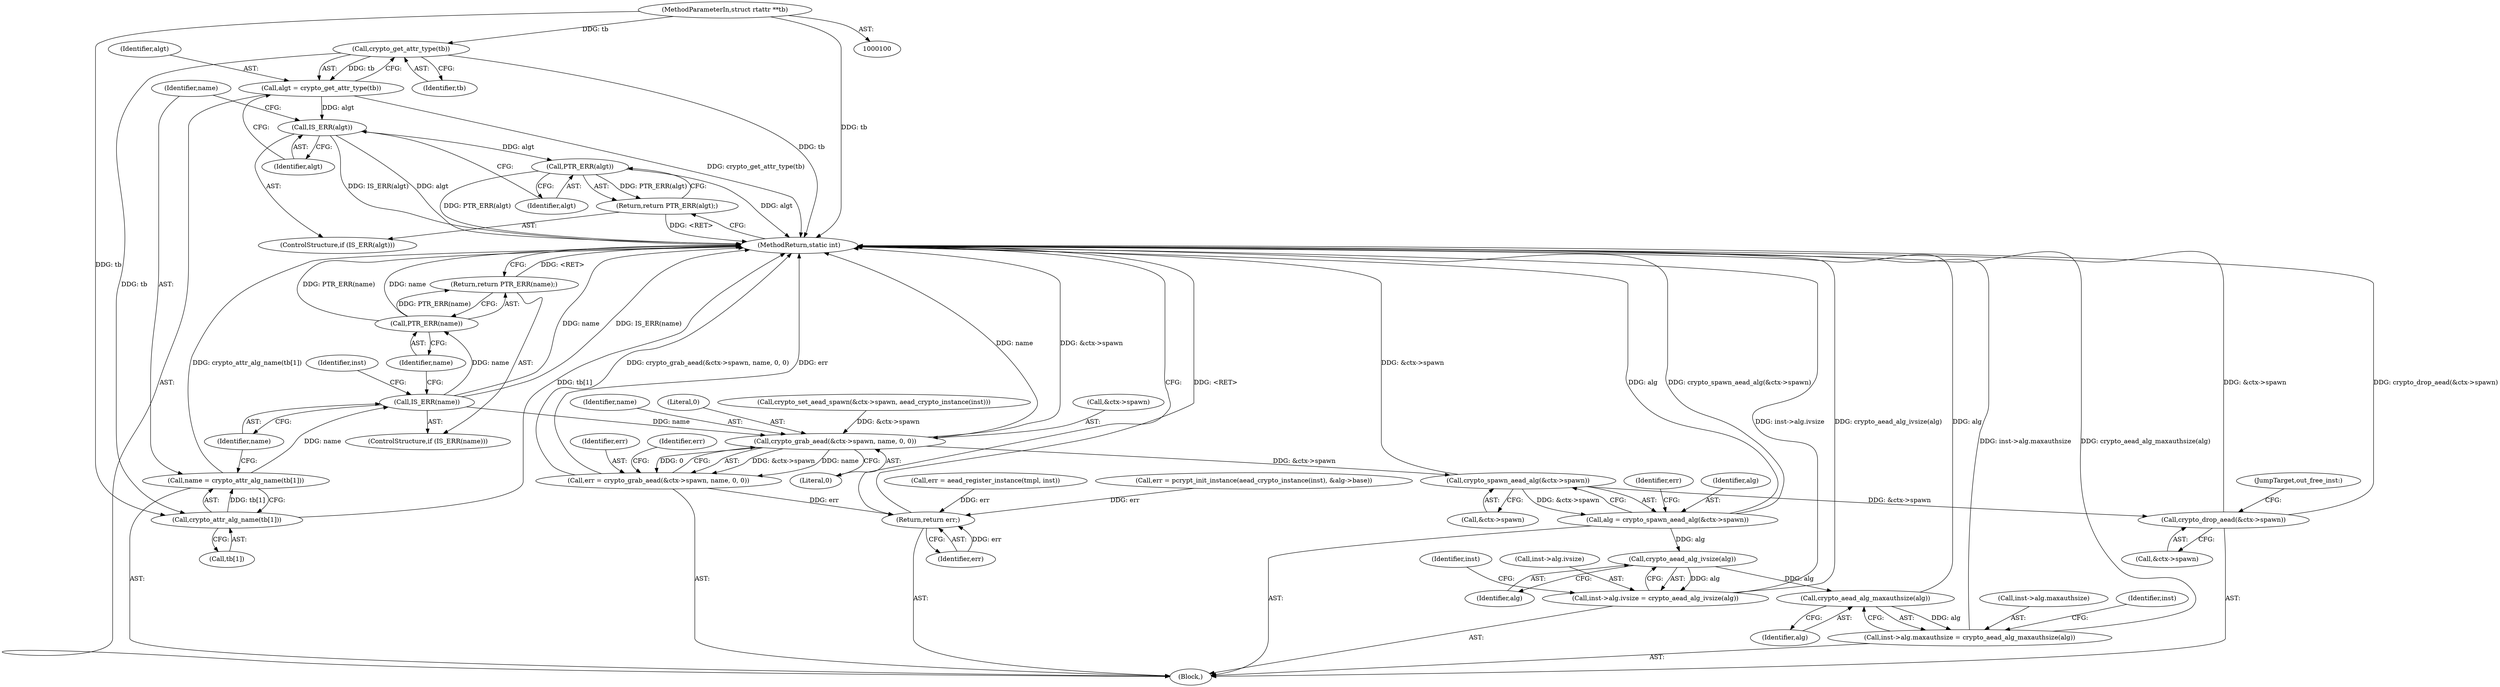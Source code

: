 digraph "0_linux_d76c68109f37cb85b243a1cf0f40313afd2bae68@API" {
"1000114" [label="(Call,crypto_get_attr_type(tb))"];
"1000102" [label="(MethodParameterIn,struct rtattr **tb)"];
"1000112" [label="(Call,algt = crypto_get_attr_type(tb))"];
"1000117" [label="(Call,IS_ERR(algt))"];
"1000120" [label="(Call,PTR_ERR(algt))"];
"1000119" [label="(Return,return PTR_ERR(algt);)"];
"1000124" [label="(Call,crypto_attr_alg_name(tb[1]))"];
"1000122" [label="(Call,name = crypto_attr_alg_name(tb[1]))"];
"1000129" [label="(Call,IS_ERR(name))"];
"1000132" [label="(Call,PTR_ERR(name))"];
"1000131" [label="(Return,return PTR_ERR(name);)"];
"1000164" [label="(Call,crypto_grab_aead(&ctx->spawn, name, 0, 0))"];
"1000162" [label="(Call,err = crypto_grab_aead(&ctx->spawn, name, 0, 0))"];
"1000285" [label="(Return,return err;)"];
"1000177" [label="(Call,crypto_spawn_aead_alg(&ctx->spawn))"];
"1000175" [label="(Call,alg = crypto_spawn_aead_alg(&ctx->spawn))"];
"1000209" [label="(Call,crypto_aead_alg_ivsize(alg))"];
"1000203" [label="(Call,inst->alg.ivsize = crypto_aead_alg_ivsize(alg))"];
"1000217" [label="(Call,crypto_aead_alg_maxauthsize(alg))"];
"1000211" [label="(Call,inst->alg.maxauthsize = crypto_aead_alg_maxauthsize(alg))"];
"1000288" [label="(Call,crypto_drop_aead(&ctx->spawn))"];
"1000177" [label="(Call,crypto_spawn_aead_alg(&ctx->spawn))"];
"1000162" [label="(Call,err = crypto_grab_aead(&ctx->spawn, name, 0, 0))"];
"1000297" [label="(MethodReturn,static int)"];
"1000183" [label="(Identifier,err)"];
"1000176" [label="(Identifier,alg)"];
"1000112" [label="(Call,algt = crypto_get_attr_type(tb))"];
"1000114" [label="(Call,crypto_get_attr_type(tb))"];
"1000163" [label="(Identifier,err)"];
"1000276" [label="(Call,err = aead_register_instance(tmpl, inst))"];
"1000116" [label="(ControlStructure,if (IS_ERR(algt)))"];
"1000117" [label="(Call,IS_ERR(algt))"];
"1000165" [label="(Call,&ctx->spawn)"];
"1000169" [label="(Identifier,name)"];
"1000121" [label="(Identifier,algt)"];
"1000171" [label="(Literal,0)"];
"1000212" [label="(Call,inst->alg.maxauthsize)"];
"1000288" [label="(Call,crypto_drop_aead(&ctx->spawn))"];
"1000210" [label="(Identifier,alg)"];
"1000120" [label="(Call,PTR_ERR(algt))"];
"1000173" [label="(Identifier,err)"];
"1000131" [label="(Return,return PTR_ERR(name);)"];
"1000115" [label="(Identifier,tb)"];
"1000217" [label="(Call,crypto_aead_alg_maxauthsize(alg))"];
"1000218" [label="(Identifier,alg)"];
"1000102" [label="(MethodParameterIn,struct rtattr **tb)"];
"1000203" [label="(Call,inst->alg.ivsize = crypto_aead_alg_ivsize(alg))"];
"1000285" [label="(Return,return err;)"];
"1000293" [label="(JumpTarget,out_free_inst:)"];
"1000128" [label="(ControlStructure,if (IS_ERR(name)))"];
"1000182" [label="(Call,err = pcrypt_init_instance(aead_crypto_instance(inst), &alg->base))"];
"1000214" [label="(Identifier,inst)"];
"1000164" [label="(Call,crypto_grab_aead(&ctx->spawn, name, 0, 0))"];
"1000223" [label="(Identifier,inst)"];
"1000125" [label="(Call,tb[1])"];
"1000130" [label="(Identifier,name)"];
"1000170" [label="(Literal,0)"];
"1000129" [label="(Call,IS_ERR(name))"];
"1000132" [label="(Call,PTR_ERR(name))"];
"1000119" [label="(Return,return PTR_ERR(algt);)"];
"1000289" [label="(Call,&ctx->spawn)"];
"1000211" [label="(Call,inst->alg.maxauthsize = crypto_aead_alg_maxauthsize(alg))"];
"1000123" [label="(Identifier,name)"];
"1000175" [label="(Call,alg = crypto_spawn_aead_alg(&ctx->spawn))"];
"1000178" [label="(Call,&ctx->spawn)"];
"1000124" [label="(Call,crypto_attr_alg_name(tb[1]))"];
"1000105" [label="(Block,)"];
"1000155" [label="(Call,crypto_set_aead_spawn(&ctx->spawn, aead_crypto_instance(inst)))"];
"1000286" [label="(Identifier,err)"];
"1000209" [label="(Call,crypto_aead_alg_ivsize(alg))"];
"1000133" [label="(Identifier,name)"];
"1000118" [label="(Identifier,algt)"];
"1000204" [label="(Call,inst->alg.ivsize)"];
"1000113" [label="(Identifier,algt)"];
"1000135" [label="(Identifier,inst)"];
"1000122" [label="(Call,name = crypto_attr_alg_name(tb[1]))"];
"1000114" -> "1000112"  [label="AST: "];
"1000114" -> "1000115"  [label="CFG: "];
"1000115" -> "1000114"  [label="AST: "];
"1000112" -> "1000114"  [label="CFG: "];
"1000114" -> "1000297"  [label="DDG: tb"];
"1000114" -> "1000112"  [label="DDG: tb"];
"1000102" -> "1000114"  [label="DDG: tb"];
"1000114" -> "1000124"  [label="DDG: tb"];
"1000102" -> "1000100"  [label="AST: "];
"1000102" -> "1000297"  [label="DDG: tb"];
"1000102" -> "1000124"  [label="DDG: tb"];
"1000112" -> "1000105"  [label="AST: "];
"1000113" -> "1000112"  [label="AST: "];
"1000118" -> "1000112"  [label="CFG: "];
"1000112" -> "1000297"  [label="DDG: crypto_get_attr_type(tb)"];
"1000112" -> "1000117"  [label="DDG: algt"];
"1000117" -> "1000116"  [label="AST: "];
"1000117" -> "1000118"  [label="CFG: "];
"1000118" -> "1000117"  [label="AST: "];
"1000121" -> "1000117"  [label="CFG: "];
"1000123" -> "1000117"  [label="CFG: "];
"1000117" -> "1000297"  [label="DDG: IS_ERR(algt)"];
"1000117" -> "1000297"  [label="DDG: algt"];
"1000117" -> "1000120"  [label="DDG: algt"];
"1000120" -> "1000119"  [label="AST: "];
"1000120" -> "1000121"  [label="CFG: "];
"1000121" -> "1000120"  [label="AST: "];
"1000119" -> "1000120"  [label="CFG: "];
"1000120" -> "1000297"  [label="DDG: algt"];
"1000120" -> "1000297"  [label="DDG: PTR_ERR(algt)"];
"1000120" -> "1000119"  [label="DDG: PTR_ERR(algt)"];
"1000119" -> "1000116"  [label="AST: "];
"1000297" -> "1000119"  [label="CFG: "];
"1000119" -> "1000297"  [label="DDG: <RET>"];
"1000124" -> "1000122"  [label="AST: "];
"1000124" -> "1000125"  [label="CFG: "];
"1000125" -> "1000124"  [label="AST: "];
"1000122" -> "1000124"  [label="CFG: "];
"1000124" -> "1000297"  [label="DDG: tb[1]"];
"1000124" -> "1000122"  [label="DDG: tb[1]"];
"1000122" -> "1000105"  [label="AST: "];
"1000123" -> "1000122"  [label="AST: "];
"1000130" -> "1000122"  [label="CFG: "];
"1000122" -> "1000297"  [label="DDG: crypto_attr_alg_name(tb[1])"];
"1000122" -> "1000129"  [label="DDG: name"];
"1000129" -> "1000128"  [label="AST: "];
"1000129" -> "1000130"  [label="CFG: "];
"1000130" -> "1000129"  [label="AST: "];
"1000133" -> "1000129"  [label="CFG: "];
"1000135" -> "1000129"  [label="CFG: "];
"1000129" -> "1000297"  [label="DDG: name"];
"1000129" -> "1000297"  [label="DDG: IS_ERR(name)"];
"1000129" -> "1000132"  [label="DDG: name"];
"1000129" -> "1000164"  [label="DDG: name"];
"1000132" -> "1000131"  [label="AST: "];
"1000132" -> "1000133"  [label="CFG: "];
"1000133" -> "1000132"  [label="AST: "];
"1000131" -> "1000132"  [label="CFG: "];
"1000132" -> "1000297"  [label="DDG: PTR_ERR(name)"];
"1000132" -> "1000297"  [label="DDG: name"];
"1000132" -> "1000131"  [label="DDG: PTR_ERR(name)"];
"1000131" -> "1000128"  [label="AST: "];
"1000297" -> "1000131"  [label="CFG: "];
"1000131" -> "1000297"  [label="DDG: <RET>"];
"1000164" -> "1000162"  [label="AST: "];
"1000164" -> "1000171"  [label="CFG: "];
"1000165" -> "1000164"  [label="AST: "];
"1000169" -> "1000164"  [label="AST: "];
"1000170" -> "1000164"  [label="AST: "];
"1000171" -> "1000164"  [label="AST: "];
"1000162" -> "1000164"  [label="CFG: "];
"1000164" -> "1000297"  [label="DDG: name"];
"1000164" -> "1000297"  [label="DDG: &ctx->spawn"];
"1000164" -> "1000162"  [label="DDG: &ctx->spawn"];
"1000164" -> "1000162"  [label="DDG: name"];
"1000164" -> "1000162"  [label="DDG: 0"];
"1000155" -> "1000164"  [label="DDG: &ctx->spawn"];
"1000164" -> "1000177"  [label="DDG: &ctx->spawn"];
"1000162" -> "1000105"  [label="AST: "];
"1000163" -> "1000162"  [label="AST: "];
"1000173" -> "1000162"  [label="CFG: "];
"1000162" -> "1000297"  [label="DDG: crypto_grab_aead(&ctx->spawn, name, 0, 0)"];
"1000162" -> "1000297"  [label="DDG: err"];
"1000162" -> "1000285"  [label="DDG: err"];
"1000285" -> "1000105"  [label="AST: "];
"1000285" -> "1000286"  [label="CFG: "];
"1000286" -> "1000285"  [label="AST: "];
"1000297" -> "1000285"  [label="CFG: "];
"1000285" -> "1000297"  [label="DDG: <RET>"];
"1000286" -> "1000285"  [label="DDG: err"];
"1000276" -> "1000285"  [label="DDG: err"];
"1000182" -> "1000285"  [label="DDG: err"];
"1000177" -> "1000175"  [label="AST: "];
"1000177" -> "1000178"  [label="CFG: "];
"1000178" -> "1000177"  [label="AST: "];
"1000175" -> "1000177"  [label="CFG: "];
"1000177" -> "1000297"  [label="DDG: &ctx->spawn"];
"1000177" -> "1000175"  [label="DDG: &ctx->spawn"];
"1000177" -> "1000288"  [label="DDG: &ctx->spawn"];
"1000175" -> "1000105"  [label="AST: "];
"1000176" -> "1000175"  [label="AST: "];
"1000183" -> "1000175"  [label="CFG: "];
"1000175" -> "1000297"  [label="DDG: alg"];
"1000175" -> "1000297"  [label="DDG: crypto_spawn_aead_alg(&ctx->spawn)"];
"1000175" -> "1000209"  [label="DDG: alg"];
"1000209" -> "1000203"  [label="AST: "];
"1000209" -> "1000210"  [label="CFG: "];
"1000210" -> "1000209"  [label="AST: "];
"1000203" -> "1000209"  [label="CFG: "];
"1000209" -> "1000203"  [label="DDG: alg"];
"1000209" -> "1000217"  [label="DDG: alg"];
"1000203" -> "1000105"  [label="AST: "];
"1000204" -> "1000203"  [label="AST: "];
"1000214" -> "1000203"  [label="CFG: "];
"1000203" -> "1000297"  [label="DDG: crypto_aead_alg_ivsize(alg)"];
"1000203" -> "1000297"  [label="DDG: inst->alg.ivsize"];
"1000217" -> "1000211"  [label="AST: "];
"1000217" -> "1000218"  [label="CFG: "];
"1000218" -> "1000217"  [label="AST: "];
"1000211" -> "1000217"  [label="CFG: "];
"1000217" -> "1000297"  [label="DDG: alg"];
"1000217" -> "1000211"  [label="DDG: alg"];
"1000211" -> "1000105"  [label="AST: "];
"1000212" -> "1000211"  [label="AST: "];
"1000223" -> "1000211"  [label="CFG: "];
"1000211" -> "1000297"  [label="DDG: inst->alg.maxauthsize"];
"1000211" -> "1000297"  [label="DDG: crypto_aead_alg_maxauthsize(alg)"];
"1000288" -> "1000105"  [label="AST: "];
"1000288" -> "1000289"  [label="CFG: "];
"1000289" -> "1000288"  [label="AST: "];
"1000293" -> "1000288"  [label="CFG: "];
"1000288" -> "1000297"  [label="DDG: &ctx->spawn"];
"1000288" -> "1000297"  [label="DDG: crypto_drop_aead(&ctx->spawn)"];
}
